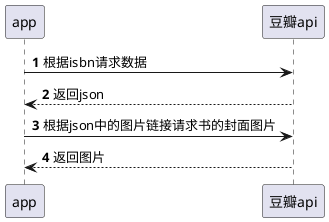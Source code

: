 @startuml
autonumber
app -> 豆瓣api: 根据isbn请求数据
豆瓣api --> app: 返回json

app -> 豆瓣api: 根据json中的图片链接请求书的封面图片
app <-- 豆瓣api: 返回图片
@enduml
